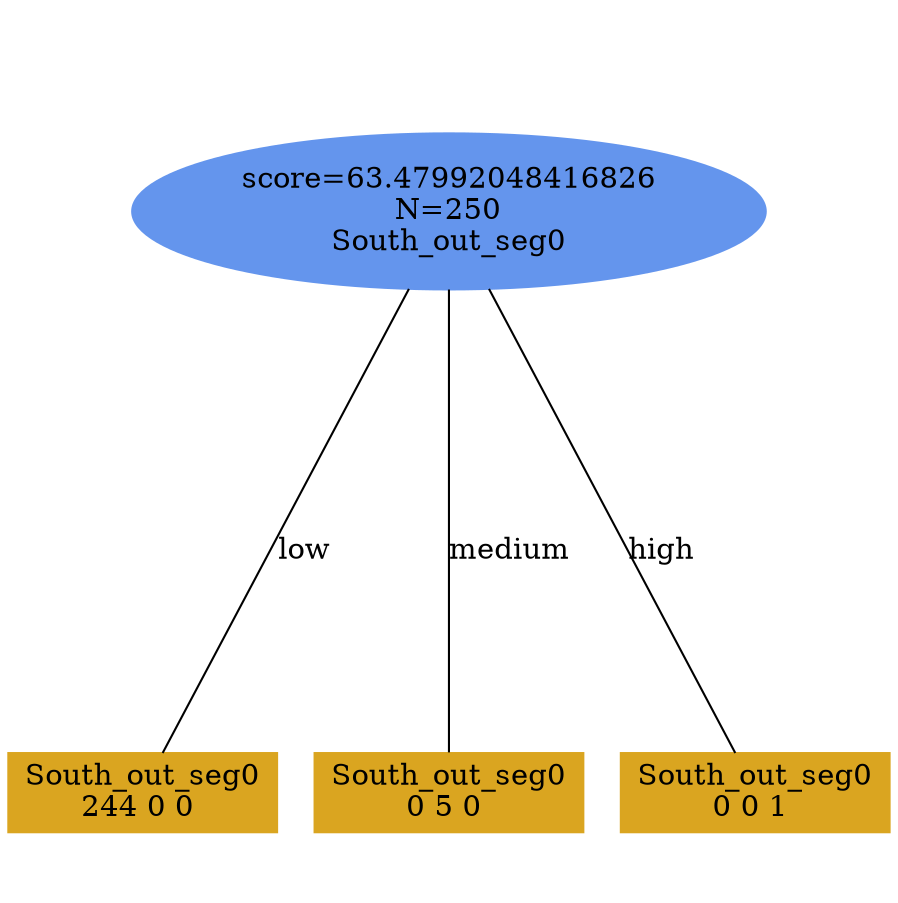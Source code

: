 digraph "DD" {
size = "7.5,10"
ratio=1.0;
center = true;
edge [dir = none];
{ rank = same; node [shape=ellipse, style=filled, color=cornflowerblue];"1130" [label="score=63.47992048416826\nN=250\nSouth_out_seg0"];}
{ rank = same; node [shape=box, style=filled, color=goldenrod];"1131" [label="South_out_seg0\n244 0 0 "];}
{ rank = same; node [shape=box, style=filled, color=goldenrod];"1132" [label="South_out_seg0\n0 5 0 "];}
{ rank = same; node [shape=box, style=filled, color=goldenrod];"1133" [label="South_out_seg0\n0 0 1 "];}
"1130" -> "1131" [label = "low"];
"1130" -> "1132" [label = "medium"];
"1130" -> "1133" [label = "high"];

}